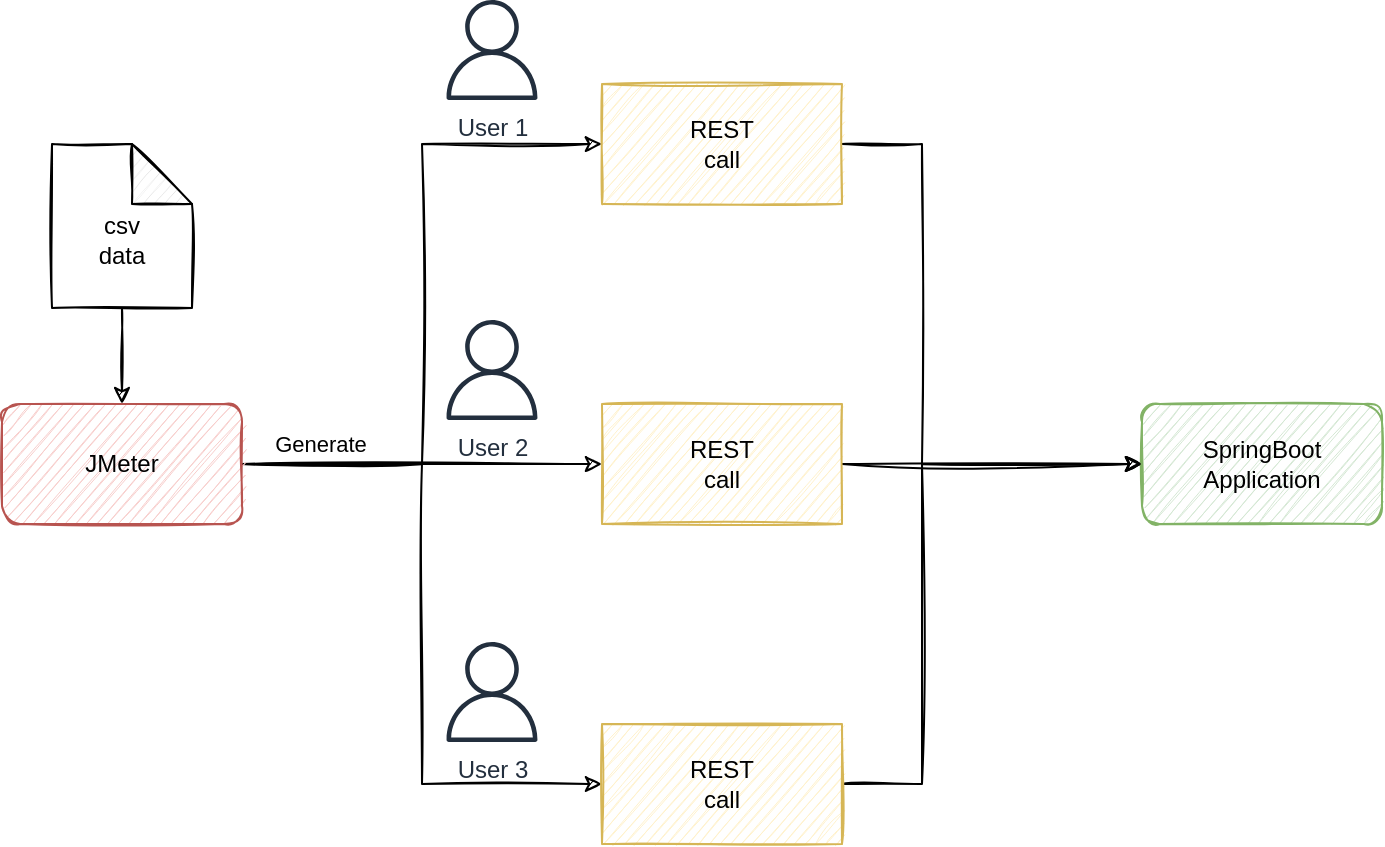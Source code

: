 <mxfile version="14.6.13" type="device"><diagram id="7AzdnLPNHT0rP_4A_r3F" name="Page-1"><mxGraphModel dx="1086" dy="806" grid="1" gridSize="10" guides="1" tooltips="1" connect="1" arrows="1" fold="1" page="1" pageScale="1" pageWidth="1100" pageHeight="850" math="0" shadow="0"><root><mxCell id="0"/><mxCell id="1" parent="0"/><mxCell id="-1diy9Le2sXoW5JthGh8-5" style="edgeStyle=orthogonalEdgeStyle;rounded=0;orthogonalLoop=1;jettySize=auto;html=1;entryX=0;entryY=0.5;entryDx=0;entryDy=0;sketch=1;" edge="1" parent="1" source="-1diy9Le2sXoW5JthGh8-1" target="-1diy9Le2sXoW5JthGh8-23"><mxGeometry relative="1" as="geometry"><mxPoint x="400" y="170" as="targetPoint"/></mxGeometry></mxCell><mxCell id="-1diy9Le2sXoW5JthGh8-6" style="edgeStyle=orthogonalEdgeStyle;rounded=0;orthogonalLoop=1;jettySize=auto;html=1;sketch=1;entryX=0;entryY=0.5;entryDx=0;entryDy=0;" edge="1" parent="1" source="-1diy9Le2sXoW5JthGh8-1" target="-1diy9Le2sXoW5JthGh8-22"><mxGeometry relative="1" as="geometry"><mxPoint x="410" y="340" as="targetPoint"/></mxGeometry></mxCell><mxCell id="-1diy9Le2sXoW5JthGh8-7" style="edgeStyle=orthogonalEdgeStyle;rounded=0;orthogonalLoop=1;jettySize=auto;html=1;entryX=0;entryY=0.5;entryDx=0;entryDy=0;sketch=1;" edge="1" parent="1" source="-1diy9Le2sXoW5JthGh8-1" target="-1diy9Le2sXoW5JthGh8-21"><mxGeometry relative="1" as="geometry"><mxPoint x="400" y="490" as="targetPoint"/></mxGeometry></mxCell><mxCell id="-1diy9Le2sXoW5JthGh8-17" value="Generate" style="edgeLabel;html=1;align=center;verticalAlign=middle;resizable=0;points=[];" vertex="1" connectable="0" parent="-1diy9Le2sXoW5JthGh8-7"><mxGeometry x="-0.789" relative="1" as="geometry"><mxPoint x="3" y="-10" as="offset"/></mxGeometry></mxCell><mxCell id="-1diy9Le2sXoW5JthGh8-1" value="JMeter" style="rounded=1;whiteSpace=wrap;html=1;sketch=1;fillColor=#f8cecc;strokeColor=#b85450;" vertex="1" parent="1"><mxGeometry x="90" y="300" width="120" height="60" as="geometry"/></mxCell><mxCell id="-1diy9Le2sXoW5JthGh8-14" style="edgeStyle=orthogonalEdgeStyle;rounded=0;sketch=1;orthogonalLoop=1;jettySize=auto;html=1;entryX=0;entryY=0.5;entryDx=0;entryDy=0;exitX=1;exitY=0.5;exitDx=0;exitDy=0;" edge="1" parent="1" source="-1diy9Le2sXoW5JthGh8-23" target="-1diy9Le2sXoW5JthGh8-13"><mxGeometry relative="1" as="geometry"><mxPoint x="480" y="170" as="sourcePoint"/><Array as="points"><mxPoint x="550" y="170"/><mxPoint x="550" y="330"/></Array></mxGeometry></mxCell><mxCell id="-1diy9Le2sXoW5JthGh8-16" style="edgeStyle=orthogonalEdgeStyle;rounded=0;sketch=1;orthogonalLoop=1;jettySize=auto;html=1;entryX=0;entryY=0.5;entryDx=0;entryDy=0;exitX=1;exitY=0.5;exitDx=0;exitDy=0;" edge="1" parent="1" source="-1diy9Le2sXoW5JthGh8-21" target="-1diy9Le2sXoW5JthGh8-13"><mxGeometry relative="1" as="geometry"><mxPoint x="480" y="490" as="sourcePoint"/><Array as="points"><mxPoint x="550" y="490"/><mxPoint x="550" y="330"/></Array></mxGeometry></mxCell><mxCell id="-1diy9Le2sXoW5JthGh8-8" value="User 1" style="outlineConnect=0;fontColor=#232F3E;gradientColor=none;fillColor=#232F3E;strokeColor=none;dashed=0;verticalLabelPosition=bottom;verticalAlign=top;align=center;html=1;fontSize=12;fontStyle=0;aspect=fixed;pointerEvents=1;shape=mxgraph.aws4.user;" vertex="1" parent="1"><mxGeometry x="310" y="98" width="50" height="50" as="geometry"/></mxCell><mxCell id="-1diy9Le2sXoW5JthGh8-9" value="User 3" style="outlineConnect=0;fontColor=#232F3E;gradientColor=none;fillColor=#232F3E;strokeColor=none;dashed=0;verticalLabelPosition=bottom;verticalAlign=top;align=center;html=1;fontSize=12;fontStyle=0;aspect=fixed;pointerEvents=1;shape=mxgraph.aws4.user;" vertex="1" parent="1"><mxGeometry x="310" y="419" width="50" height="50" as="geometry"/></mxCell><mxCell id="-1diy9Le2sXoW5JthGh8-10" value="User 2" style="outlineConnect=0;fontColor=#232F3E;gradientColor=none;fillColor=#232F3E;strokeColor=none;dashed=0;verticalLabelPosition=bottom;verticalAlign=top;align=center;html=1;fontSize=12;fontStyle=0;aspect=fixed;pointerEvents=1;shape=mxgraph.aws4.user;" vertex="1" parent="1"><mxGeometry x="310" y="258" width="50" height="50" as="geometry"/></mxCell><mxCell id="-1diy9Le2sXoW5JthGh8-13" value="SpringBoot Application" style="rounded=1;whiteSpace=wrap;html=1;sketch=1;fillColor=#d5e8d4;strokeColor=#82b366;" vertex="1" parent="1"><mxGeometry x="660" y="300" width="120" height="60" as="geometry"/></mxCell><mxCell id="-1diy9Le2sXoW5JthGh8-21" value="REST&lt;br&gt;call" style="rounded=0;whiteSpace=wrap;html=1;sketch=1;fillColor=#fff2cc;strokeColor=#d6b656;" vertex="1" parent="1"><mxGeometry x="390" y="460" width="120" height="60" as="geometry"/></mxCell><mxCell id="-1diy9Le2sXoW5JthGh8-26" value="" style="edgeStyle=orthogonalEdgeStyle;rounded=0;sketch=1;orthogonalLoop=1;jettySize=auto;html=1;" edge="1" parent="1" source="-1diy9Le2sXoW5JthGh8-22" target="-1diy9Le2sXoW5JthGh8-13"><mxGeometry x="0.067" y="10" relative="1" as="geometry"><mxPoint as="offset"/></mxGeometry></mxCell><mxCell id="-1diy9Le2sXoW5JthGh8-22" value="REST&lt;br&gt;call" style="rounded=0;whiteSpace=wrap;html=1;sketch=1;fillColor=#fff2cc;strokeColor=#d6b656;" vertex="1" parent="1"><mxGeometry x="390" y="300" width="120" height="60" as="geometry"/></mxCell><mxCell id="-1diy9Le2sXoW5JthGh8-23" value="REST&lt;br&gt;call" style="rounded=0;whiteSpace=wrap;html=1;sketch=1;fillColor=#fff2cc;strokeColor=#d6b656;" vertex="1" parent="1"><mxGeometry x="390" y="140" width="120" height="60" as="geometry"/></mxCell><mxCell id="-1diy9Le2sXoW5JthGh8-28" style="edgeStyle=orthogonalEdgeStyle;rounded=0;sketch=1;orthogonalLoop=1;jettySize=auto;html=1;entryX=0.5;entryY=0;entryDx=0;entryDy=0;" edge="1" parent="1" source="-1diy9Le2sXoW5JthGh8-27" target="-1diy9Le2sXoW5JthGh8-1"><mxGeometry relative="1" as="geometry"/></mxCell><mxCell id="-1diy9Le2sXoW5JthGh8-27" value="&lt;br&gt;csv&lt;br&gt;data" style="shape=note;whiteSpace=wrap;html=1;backgroundOutline=1;darkOpacity=0.05;sketch=1;" vertex="1" parent="1"><mxGeometry x="115" y="170" width="70" height="82" as="geometry"/></mxCell></root></mxGraphModel></diagram></mxfile>